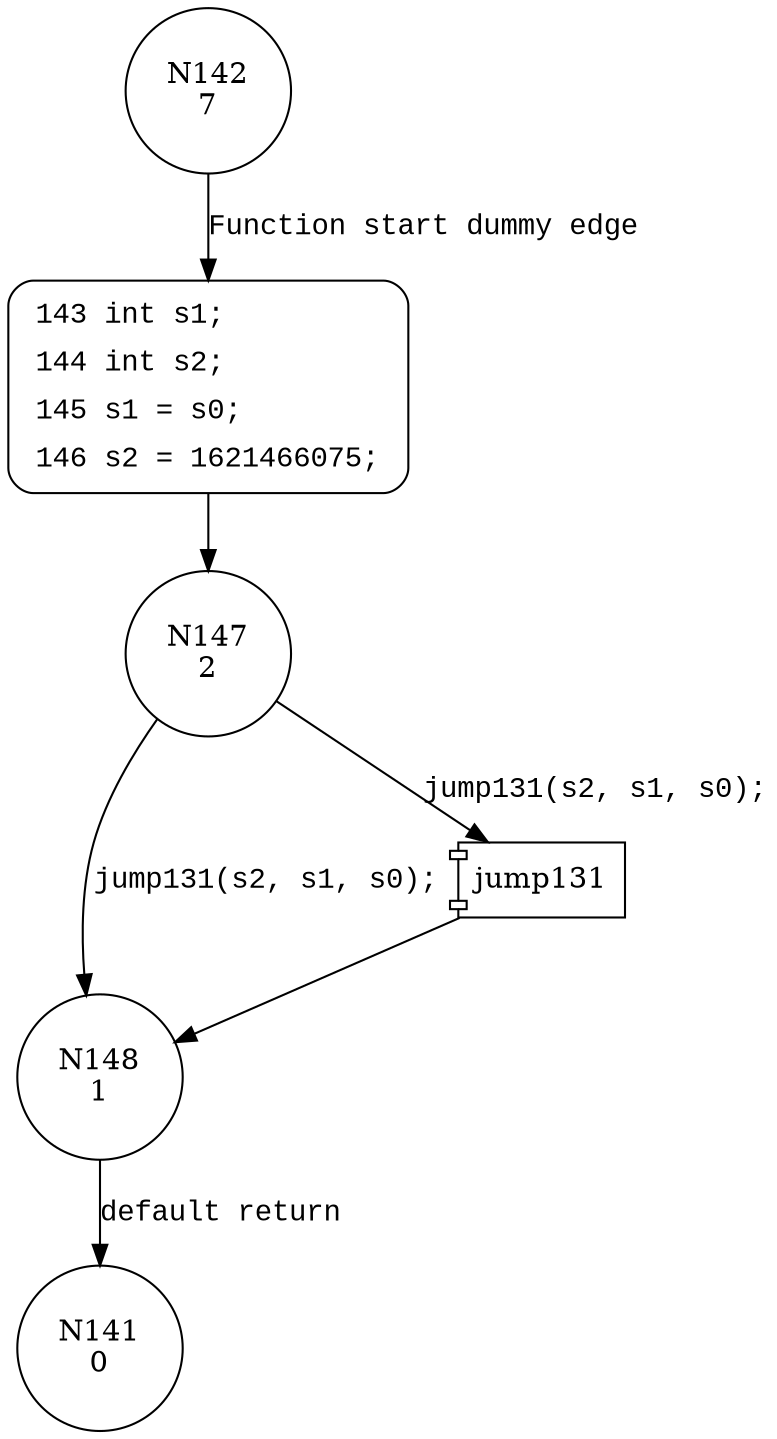 digraph block131 {
142 [shape="circle" label="N142\n7"]
143 [shape="circle" label="N143\n6"]
147 [shape="circle" label="N147\n2"]
148 [shape="circle" label="N148\n1"]
141 [shape="circle" label="N141\n0"]
143 [style="filled,bold" penwidth="1" fillcolor="white" fontname="Courier New" shape="Mrecord" label=<<table border="0" cellborder="0" cellpadding="3" bgcolor="white"><tr><td align="right">143</td><td align="left">int s1;</td></tr><tr><td align="right">144</td><td align="left">int s2;</td></tr><tr><td align="right">145</td><td align="left">s1 = s0;</td></tr><tr><td align="right">146</td><td align="left">s2 = 1621466075;</td></tr></table>>]
143 -> 147[label=""]
142 -> 143 [label="Function start dummy edge" fontname="Courier New"]
100150 [shape="component" label="jump131"]
147 -> 100150 [label="jump131(s2, s1, s0);" fontname="Courier New"]
100150 -> 148 [label="" fontname="Courier New"]
147 -> 148 [label="jump131(s2, s1, s0);" fontname="Courier New"]
148 -> 141 [label="default return" fontname="Courier New"]
}